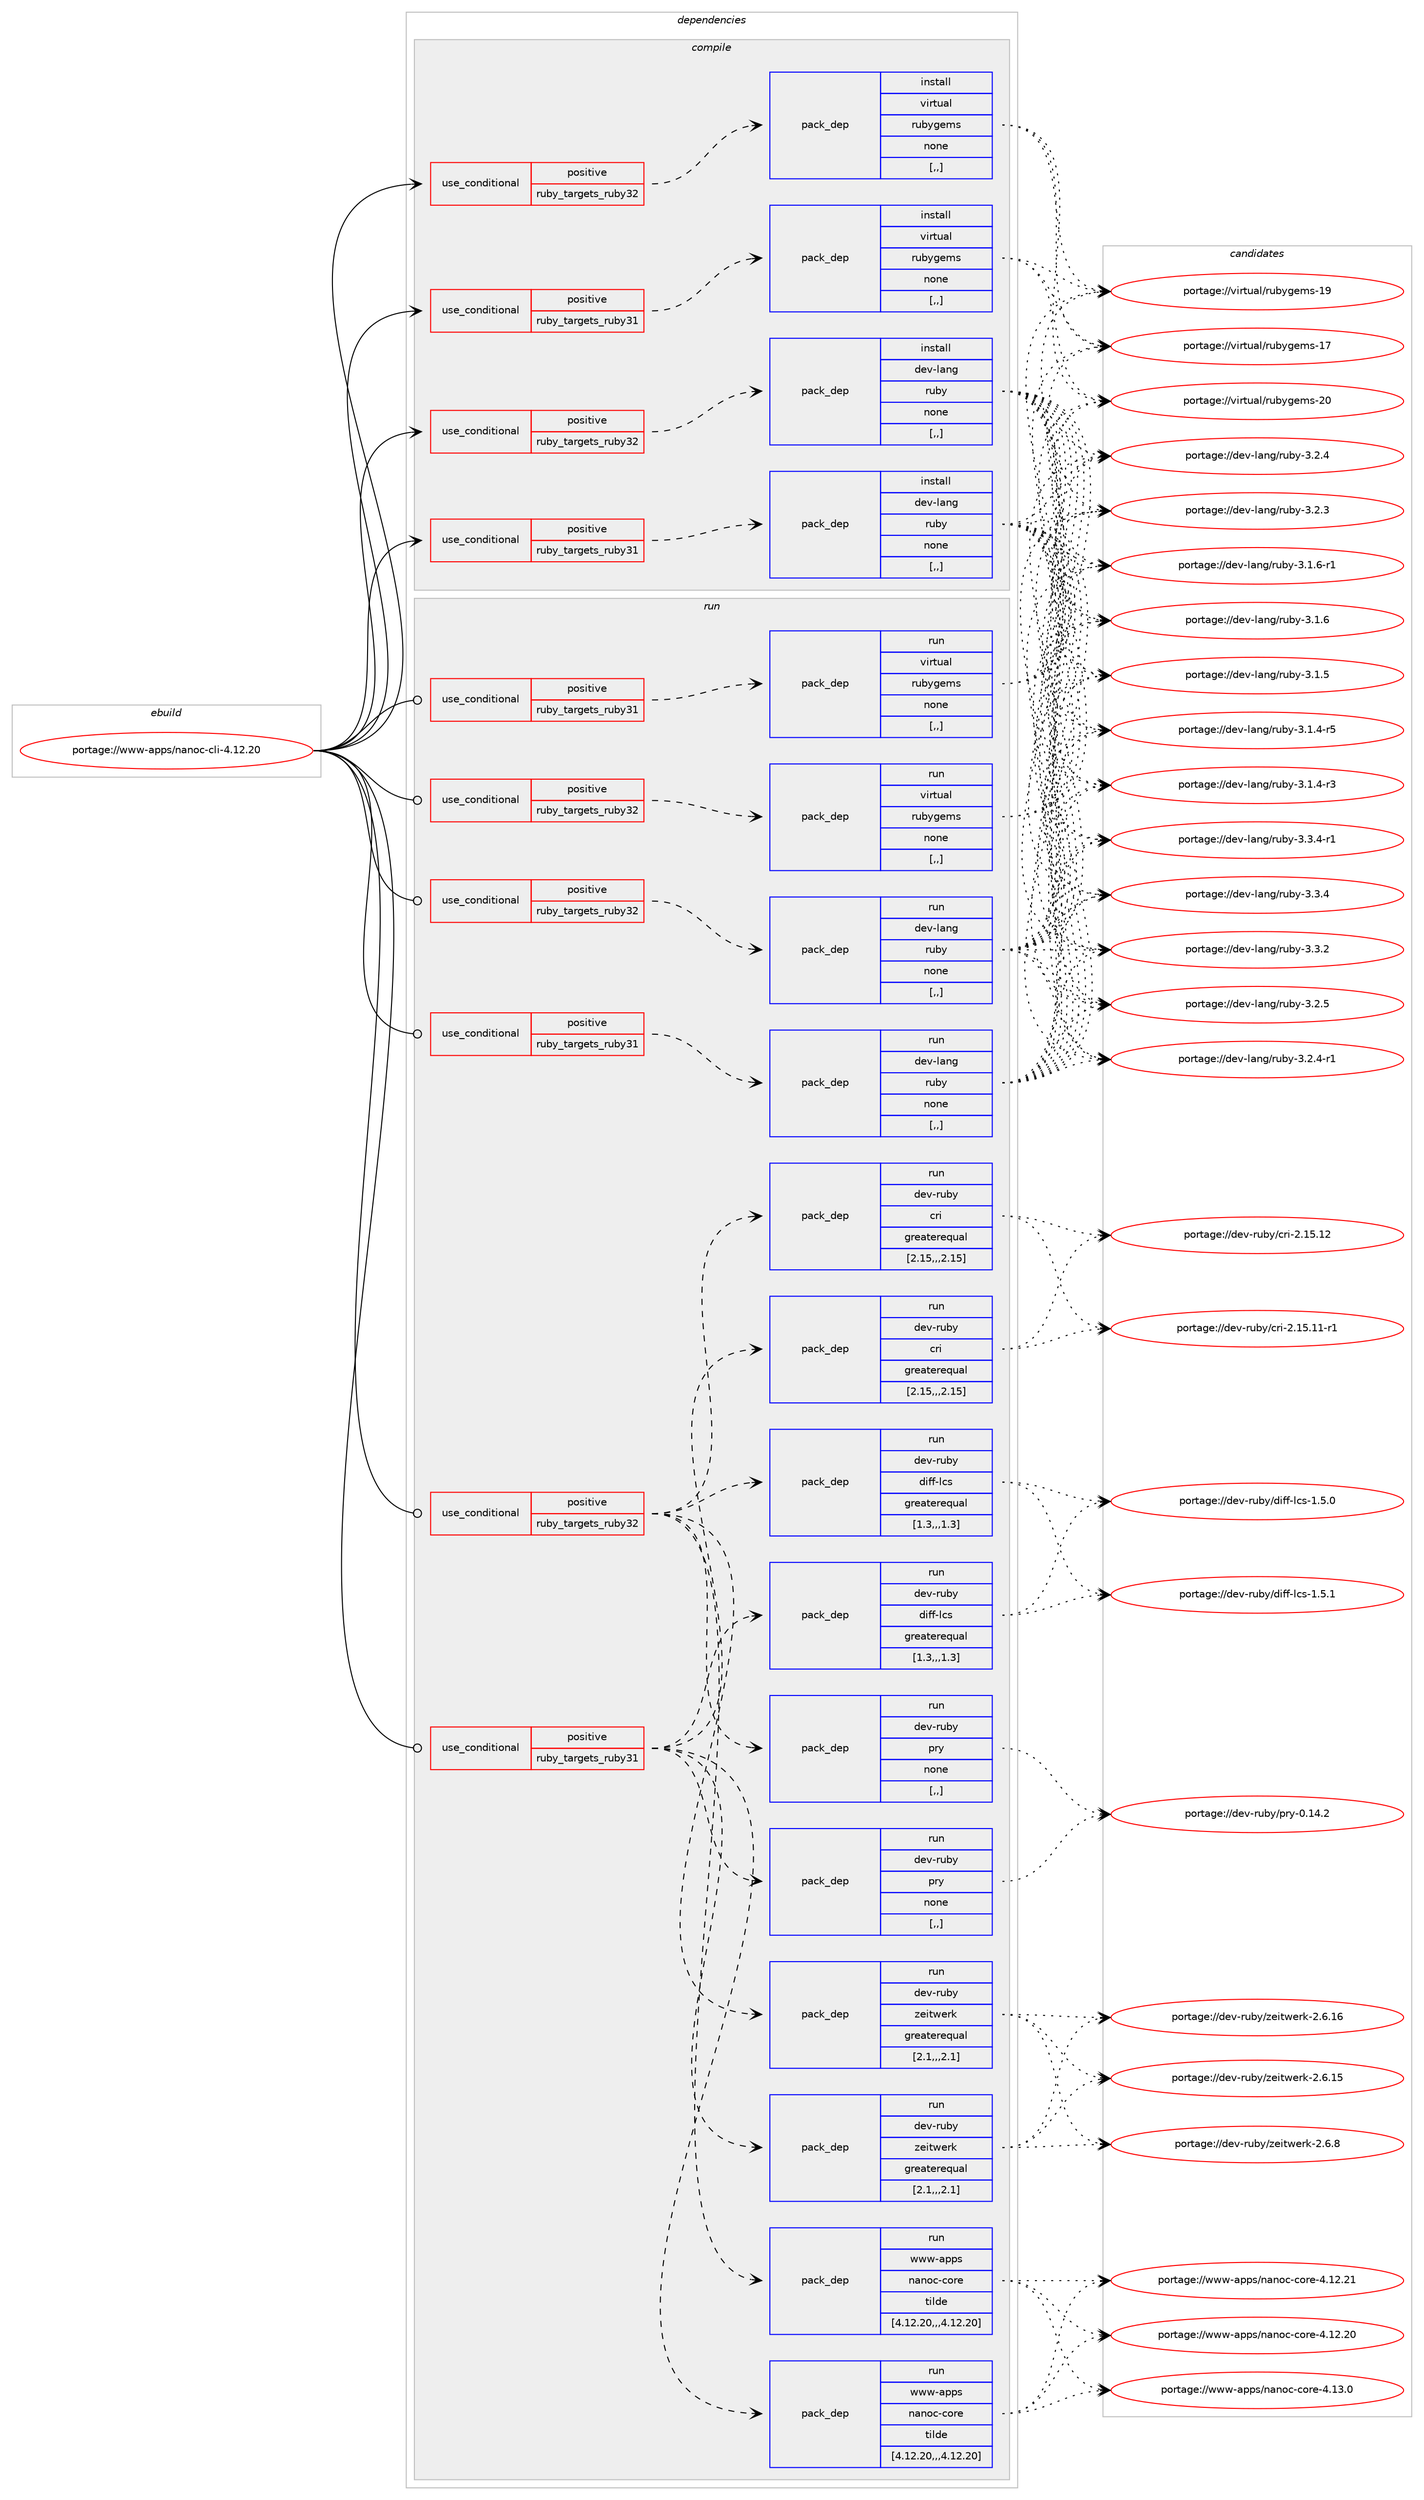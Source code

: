 digraph prolog {

# *************
# Graph options
# *************

newrank=true;
concentrate=true;
compound=true;
graph [rankdir=LR,fontname=Helvetica,fontsize=10,ranksep=1.5];#, ranksep=2.5, nodesep=0.2];
edge  [arrowhead=vee];
node  [fontname=Helvetica,fontsize=10];

# **********
# The ebuild
# **********

subgraph cluster_leftcol {
color=gray;
label=<<i>ebuild</i>>;
id [label="portage://www-apps/nanoc-cli-4.12.20", color=red, width=4, href="../www-apps/nanoc-cli-4.12.20.svg"];
}

# ****************
# The dependencies
# ****************

subgraph cluster_midcol {
color=gray;
label=<<i>dependencies</i>>;
subgraph cluster_compile {
fillcolor="#eeeeee";
style=filled;
label=<<i>compile</i>>;
subgraph cond119173 {
dependency447512 [label=<<TABLE BORDER="0" CELLBORDER="1" CELLSPACING="0" CELLPADDING="4"><TR><TD ROWSPAN="3" CELLPADDING="10">use_conditional</TD></TR><TR><TD>positive</TD></TR><TR><TD>ruby_targets_ruby31</TD></TR></TABLE>>, shape=none, color=red];
subgraph pack325041 {
dependency447513 [label=<<TABLE BORDER="0" CELLBORDER="1" CELLSPACING="0" CELLPADDING="4" WIDTH="220"><TR><TD ROWSPAN="6" CELLPADDING="30">pack_dep</TD></TR><TR><TD WIDTH="110">install</TD></TR><TR><TD>dev-lang</TD></TR><TR><TD>ruby</TD></TR><TR><TD>none</TD></TR><TR><TD>[,,]</TD></TR></TABLE>>, shape=none, color=blue];
}
dependency447512:e -> dependency447513:w [weight=20,style="dashed",arrowhead="vee"];
}
id:e -> dependency447512:w [weight=20,style="solid",arrowhead="vee"];
subgraph cond119174 {
dependency447514 [label=<<TABLE BORDER="0" CELLBORDER="1" CELLSPACING="0" CELLPADDING="4"><TR><TD ROWSPAN="3" CELLPADDING="10">use_conditional</TD></TR><TR><TD>positive</TD></TR><TR><TD>ruby_targets_ruby31</TD></TR></TABLE>>, shape=none, color=red];
subgraph pack325042 {
dependency447515 [label=<<TABLE BORDER="0" CELLBORDER="1" CELLSPACING="0" CELLPADDING="4" WIDTH="220"><TR><TD ROWSPAN="6" CELLPADDING="30">pack_dep</TD></TR><TR><TD WIDTH="110">install</TD></TR><TR><TD>virtual</TD></TR><TR><TD>rubygems</TD></TR><TR><TD>none</TD></TR><TR><TD>[,,]</TD></TR></TABLE>>, shape=none, color=blue];
}
dependency447514:e -> dependency447515:w [weight=20,style="dashed",arrowhead="vee"];
}
id:e -> dependency447514:w [weight=20,style="solid",arrowhead="vee"];
subgraph cond119175 {
dependency447516 [label=<<TABLE BORDER="0" CELLBORDER="1" CELLSPACING="0" CELLPADDING="4"><TR><TD ROWSPAN="3" CELLPADDING="10">use_conditional</TD></TR><TR><TD>positive</TD></TR><TR><TD>ruby_targets_ruby32</TD></TR></TABLE>>, shape=none, color=red];
subgraph pack325043 {
dependency447517 [label=<<TABLE BORDER="0" CELLBORDER="1" CELLSPACING="0" CELLPADDING="4" WIDTH="220"><TR><TD ROWSPAN="6" CELLPADDING="30">pack_dep</TD></TR><TR><TD WIDTH="110">install</TD></TR><TR><TD>dev-lang</TD></TR><TR><TD>ruby</TD></TR><TR><TD>none</TD></TR><TR><TD>[,,]</TD></TR></TABLE>>, shape=none, color=blue];
}
dependency447516:e -> dependency447517:w [weight=20,style="dashed",arrowhead="vee"];
}
id:e -> dependency447516:w [weight=20,style="solid",arrowhead="vee"];
subgraph cond119176 {
dependency447518 [label=<<TABLE BORDER="0" CELLBORDER="1" CELLSPACING="0" CELLPADDING="4"><TR><TD ROWSPAN="3" CELLPADDING="10">use_conditional</TD></TR><TR><TD>positive</TD></TR><TR><TD>ruby_targets_ruby32</TD></TR></TABLE>>, shape=none, color=red];
subgraph pack325044 {
dependency447519 [label=<<TABLE BORDER="0" CELLBORDER="1" CELLSPACING="0" CELLPADDING="4" WIDTH="220"><TR><TD ROWSPAN="6" CELLPADDING="30">pack_dep</TD></TR><TR><TD WIDTH="110">install</TD></TR><TR><TD>virtual</TD></TR><TR><TD>rubygems</TD></TR><TR><TD>none</TD></TR><TR><TD>[,,]</TD></TR></TABLE>>, shape=none, color=blue];
}
dependency447518:e -> dependency447519:w [weight=20,style="dashed",arrowhead="vee"];
}
id:e -> dependency447518:w [weight=20,style="solid",arrowhead="vee"];
}
subgraph cluster_compileandrun {
fillcolor="#eeeeee";
style=filled;
label=<<i>compile and run</i>>;
}
subgraph cluster_run {
fillcolor="#eeeeee";
style=filled;
label=<<i>run</i>>;
subgraph cond119177 {
dependency447520 [label=<<TABLE BORDER="0" CELLBORDER="1" CELLSPACING="0" CELLPADDING="4"><TR><TD ROWSPAN="3" CELLPADDING="10">use_conditional</TD></TR><TR><TD>positive</TD></TR><TR><TD>ruby_targets_ruby31</TD></TR></TABLE>>, shape=none, color=red];
subgraph pack325045 {
dependency447521 [label=<<TABLE BORDER="0" CELLBORDER="1" CELLSPACING="0" CELLPADDING="4" WIDTH="220"><TR><TD ROWSPAN="6" CELLPADDING="30">pack_dep</TD></TR><TR><TD WIDTH="110">run</TD></TR><TR><TD>dev-lang</TD></TR><TR><TD>ruby</TD></TR><TR><TD>none</TD></TR><TR><TD>[,,]</TD></TR></TABLE>>, shape=none, color=blue];
}
dependency447520:e -> dependency447521:w [weight=20,style="dashed",arrowhead="vee"];
}
id:e -> dependency447520:w [weight=20,style="solid",arrowhead="odot"];
subgraph cond119178 {
dependency447522 [label=<<TABLE BORDER="0" CELLBORDER="1" CELLSPACING="0" CELLPADDING="4"><TR><TD ROWSPAN="3" CELLPADDING="10">use_conditional</TD></TR><TR><TD>positive</TD></TR><TR><TD>ruby_targets_ruby31</TD></TR></TABLE>>, shape=none, color=red];
subgraph pack325046 {
dependency447523 [label=<<TABLE BORDER="0" CELLBORDER="1" CELLSPACING="0" CELLPADDING="4" WIDTH="220"><TR><TD ROWSPAN="6" CELLPADDING="30">pack_dep</TD></TR><TR><TD WIDTH="110">run</TD></TR><TR><TD>dev-ruby</TD></TR><TR><TD>cri</TD></TR><TR><TD>greaterequal</TD></TR><TR><TD>[2.15,,,2.15]</TD></TR></TABLE>>, shape=none, color=blue];
}
dependency447522:e -> dependency447523:w [weight=20,style="dashed",arrowhead="vee"];
subgraph pack325047 {
dependency447524 [label=<<TABLE BORDER="0" CELLBORDER="1" CELLSPACING="0" CELLPADDING="4" WIDTH="220"><TR><TD ROWSPAN="6" CELLPADDING="30">pack_dep</TD></TR><TR><TD WIDTH="110">run</TD></TR><TR><TD>dev-ruby</TD></TR><TR><TD>diff-lcs</TD></TR><TR><TD>greaterequal</TD></TR><TR><TD>[1.3,,,1.3]</TD></TR></TABLE>>, shape=none, color=blue];
}
dependency447522:e -> dependency447524:w [weight=20,style="dashed",arrowhead="vee"];
subgraph pack325048 {
dependency447525 [label=<<TABLE BORDER="0" CELLBORDER="1" CELLSPACING="0" CELLPADDING="4" WIDTH="220"><TR><TD ROWSPAN="6" CELLPADDING="30">pack_dep</TD></TR><TR><TD WIDTH="110">run</TD></TR><TR><TD>www-apps</TD></TR><TR><TD>nanoc-core</TD></TR><TR><TD>tilde</TD></TR><TR><TD>[4.12.20,,,4.12.20]</TD></TR></TABLE>>, shape=none, color=blue];
}
dependency447522:e -> dependency447525:w [weight=20,style="dashed",arrowhead="vee"];
subgraph pack325049 {
dependency447526 [label=<<TABLE BORDER="0" CELLBORDER="1" CELLSPACING="0" CELLPADDING="4" WIDTH="220"><TR><TD ROWSPAN="6" CELLPADDING="30">pack_dep</TD></TR><TR><TD WIDTH="110">run</TD></TR><TR><TD>dev-ruby</TD></TR><TR><TD>pry</TD></TR><TR><TD>none</TD></TR><TR><TD>[,,]</TD></TR></TABLE>>, shape=none, color=blue];
}
dependency447522:e -> dependency447526:w [weight=20,style="dashed",arrowhead="vee"];
subgraph pack325050 {
dependency447527 [label=<<TABLE BORDER="0" CELLBORDER="1" CELLSPACING="0" CELLPADDING="4" WIDTH="220"><TR><TD ROWSPAN="6" CELLPADDING="30">pack_dep</TD></TR><TR><TD WIDTH="110">run</TD></TR><TR><TD>dev-ruby</TD></TR><TR><TD>zeitwerk</TD></TR><TR><TD>greaterequal</TD></TR><TR><TD>[2.1,,,2.1]</TD></TR></TABLE>>, shape=none, color=blue];
}
dependency447522:e -> dependency447527:w [weight=20,style="dashed",arrowhead="vee"];
}
id:e -> dependency447522:w [weight=20,style="solid",arrowhead="odot"];
subgraph cond119179 {
dependency447528 [label=<<TABLE BORDER="0" CELLBORDER="1" CELLSPACING="0" CELLPADDING="4"><TR><TD ROWSPAN="3" CELLPADDING="10">use_conditional</TD></TR><TR><TD>positive</TD></TR><TR><TD>ruby_targets_ruby31</TD></TR></TABLE>>, shape=none, color=red];
subgraph pack325051 {
dependency447529 [label=<<TABLE BORDER="0" CELLBORDER="1" CELLSPACING="0" CELLPADDING="4" WIDTH="220"><TR><TD ROWSPAN="6" CELLPADDING="30">pack_dep</TD></TR><TR><TD WIDTH="110">run</TD></TR><TR><TD>virtual</TD></TR><TR><TD>rubygems</TD></TR><TR><TD>none</TD></TR><TR><TD>[,,]</TD></TR></TABLE>>, shape=none, color=blue];
}
dependency447528:e -> dependency447529:w [weight=20,style="dashed",arrowhead="vee"];
}
id:e -> dependency447528:w [weight=20,style="solid",arrowhead="odot"];
subgraph cond119180 {
dependency447530 [label=<<TABLE BORDER="0" CELLBORDER="1" CELLSPACING="0" CELLPADDING="4"><TR><TD ROWSPAN="3" CELLPADDING="10">use_conditional</TD></TR><TR><TD>positive</TD></TR><TR><TD>ruby_targets_ruby32</TD></TR></TABLE>>, shape=none, color=red];
subgraph pack325052 {
dependency447531 [label=<<TABLE BORDER="0" CELLBORDER="1" CELLSPACING="0" CELLPADDING="4" WIDTH="220"><TR><TD ROWSPAN="6" CELLPADDING="30">pack_dep</TD></TR><TR><TD WIDTH="110">run</TD></TR><TR><TD>dev-lang</TD></TR><TR><TD>ruby</TD></TR><TR><TD>none</TD></TR><TR><TD>[,,]</TD></TR></TABLE>>, shape=none, color=blue];
}
dependency447530:e -> dependency447531:w [weight=20,style="dashed",arrowhead="vee"];
}
id:e -> dependency447530:w [weight=20,style="solid",arrowhead="odot"];
subgraph cond119181 {
dependency447532 [label=<<TABLE BORDER="0" CELLBORDER="1" CELLSPACING="0" CELLPADDING="4"><TR><TD ROWSPAN="3" CELLPADDING="10">use_conditional</TD></TR><TR><TD>positive</TD></TR><TR><TD>ruby_targets_ruby32</TD></TR></TABLE>>, shape=none, color=red];
subgraph pack325053 {
dependency447533 [label=<<TABLE BORDER="0" CELLBORDER="1" CELLSPACING="0" CELLPADDING="4" WIDTH="220"><TR><TD ROWSPAN="6" CELLPADDING="30">pack_dep</TD></TR><TR><TD WIDTH="110">run</TD></TR><TR><TD>dev-ruby</TD></TR><TR><TD>cri</TD></TR><TR><TD>greaterequal</TD></TR><TR><TD>[2.15,,,2.15]</TD></TR></TABLE>>, shape=none, color=blue];
}
dependency447532:e -> dependency447533:w [weight=20,style="dashed",arrowhead="vee"];
subgraph pack325054 {
dependency447534 [label=<<TABLE BORDER="0" CELLBORDER="1" CELLSPACING="0" CELLPADDING="4" WIDTH="220"><TR><TD ROWSPAN="6" CELLPADDING="30">pack_dep</TD></TR><TR><TD WIDTH="110">run</TD></TR><TR><TD>dev-ruby</TD></TR><TR><TD>diff-lcs</TD></TR><TR><TD>greaterequal</TD></TR><TR><TD>[1.3,,,1.3]</TD></TR></TABLE>>, shape=none, color=blue];
}
dependency447532:e -> dependency447534:w [weight=20,style="dashed",arrowhead="vee"];
subgraph pack325055 {
dependency447535 [label=<<TABLE BORDER="0" CELLBORDER="1" CELLSPACING="0" CELLPADDING="4" WIDTH="220"><TR><TD ROWSPAN="6" CELLPADDING="30">pack_dep</TD></TR><TR><TD WIDTH="110">run</TD></TR><TR><TD>www-apps</TD></TR><TR><TD>nanoc-core</TD></TR><TR><TD>tilde</TD></TR><TR><TD>[4.12.20,,,4.12.20]</TD></TR></TABLE>>, shape=none, color=blue];
}
dependency447532:e -> dependency447535:w [weight=20,style="dashed",arrowhead="vee"];
subgraph pack325056 {
dependency447536 [label=<<TABLE BORDER="0" CELLBORDER="1" CELLSPACING="0" CELLPADDING="4" WIDTH="220"><TR><TD ROWSPAN="6" CELLPADDING="30">pack_dep</TD></TR><TR><TD WIDTH="110">run</TD></TR><TR><TD>dev-ruby</TD></TR><TR><TD>pry</TD></TR><TR><TD>none</TD></TR><TR><TD>[,,]</TD></TR></TABLE>>, shape=none, color=blue];
}
dependency447532:e -> dependency447536:w [weight=20,style="dashed",arrowhead="vee"];
subgraph pack325057 {
dependency447537 [label=<<TABLE BORDER="0" CELLBORDER="1" CELLSPACING="0" CELLPADDING="4" WIDTH="220"><TR><TD ROWSPAN="6" CELLPADDING="30">pack_dep</TD></TR><TR><TD WIDTH="110">run</TD></TR><TR><TD>dev-ruby</TD></TR><TR><TD>zeitwerk</TD></TR><TR><TD>greaterequal</TD></TR><TR><TD>[2.1,,,2.1]</TD></TR></TABLE>>, shape=none, color=blue];
}
dependency447532:e -> dependency447537:w [weight=20,style="dashed",arrowhead="vee"];
}
id:e -> dependency447532:w [weight=20,style="solid",arrowhead="odot"];
subgraph cond119182 {
dependency447538 [label=<<TABLE BORDER="0" CELLBORDER="1" CELLSPACING="0" CELLPADDING="4"><TR><TD ROWSPAN="3" CELLPADDING="10">use_conditional</TD></TR><TR><TD>positive</TD></TR><TR><TD>ruby_targets_ruby32</TD></TR></TABLE>>, shape=none, color=red];
subgraph pack325058 {
dependency447539 [label=<<TABLE BORDER="0" CELLBORDER="1" CELLSPACING="0" CELLPADDING="4" WIDTH="220"><TR><TD ROWSPAN="6" CELLPADDING="30">pack_dep</TD></TR><TR><TD WIDTH="110">run</TD></TR><TR><TD>virtual</TD></TR><TR><TD>rubygems</TD></TR><TR><TD>none</TD></TR><TR><TD>[,,]</TD></TR></TABLE>>, shape=none, color=blue];
}
dependency447538:e -> dependency447539:w [weight=20,style="dashed",arrowhead="vee"];
}
id:e -> dependency447538:w [weight=20,style="solid",arrowhead="odot"];
}
}

# **************
# The candidates
# **************

subgraph cluster_choices {
rank=same;
color=gray;
label=<<i>candidates</i>>;

subgraph choice325041 {
color=black;
nodesep=1;
choice100101118451089711010347114117981214551465146524511449 [label="portage://dev-lang/ruby-3.3.4-r1", color=red, width=4,href="../dev-lang/ruby-3.3.4-r1.svg"];
choice10010111845108971101034711411798121455146514652 [label="portage://dev-lang/ruby-3.3.4", color=red, width=4,href="../dev-lang/ruby-3.3.4.svg"];
choice10010111845108971101034711411798121455146514650 [label="portage://dev-lang/ruby-3.3.2", color=red, width=4,href="../dev-lang/ruby-3.3.2.svg"];
choice10010111845108971101034711411798121455146504653 [label="portage://dev-lang/ruby-3.2.5", color=red, width=4,href="../dev-lang/ruby-3.2.5.svg"];
choice100101118451089711010347114117981214551465046524511449 [label="portage://dev-lang/ruby-3.2.4-r1", color=red, width=4,href="../dev-lang/ruby-3.2.4-r1.svg"];
choice10010111845108971101034711411798121455146504652 [label="portage://dev-lang/ruby-3.2.4", color=red, width=4,href="../dev-lang/ruby-3.2.4.svg"];
choice10010111845108971101034711411798121455146504651 [label="portage://dev-lang/ruby-3.2.3", color=red, width=4,href="../dev-lang/ruby-3.2.3.svg"];
choice100101118451089711010347114117981214551464946544511449 [label="portage://dev-lang/ruby-3.1.6-r1", color=red, width=4,href="../dev-lang/ruby-3.1.6-r1.svg"];
choice10010111845108971101034711411798121455146494654 [label="portage://dev-lang/ruby-3.1.6", color=red, width=4,href="../dev-lang/ruby-3.1.6.svg"];
choice10010111845108971101034711411798121455146494653 [label="portage://dev-lang/ruby-3.1.5", color=red, width=4,href="../dev-lang/ruby-3.1.5.svg"];
choice100101118451089711010347114117981214551464946524511453 [label="portage://dev-lang/ruby-3.1.4-r5", color=red, width=4,href="../dev-lang/ruby-3.1.4-r5.svg"];
choice100101118451089711010347114117981214551464946524511451 [label="portage://dev-lang/ruby-3.1.4-r3", color=red, width=4,href="../dev-lang/ruby-3.1.4-r3.svg"];
dependency447513:e -> choice100101118451089711010347114117981214551465146524511449:w [style=dotted,weight="100"];
dependency447513:e -> choice10010111845108971101034711411798121455146514652:w [style=dotted,weight="100"];
dependency447513:e -> choice10010111845108971101034711411798121455146514650:w [style=dotted,weight="100"];
dependency447513:e -> choice10010111845108971101034711411798121455146504653:w [style=dotted,weight="100"];
dependency447513:e -> choice100101118451089711010347114117981214551465046524511449:w [style=dotted,weight="100"];
dependency447513:e -> choice10010111845108971101034711411798121455146504652:w [style=dotted,weight="100"];
dependency447513:e -> choice10010111845108971101034711411798121455146504651:w [style=dotted,weight="100"];
dependency447513:e -> choice100101118451089711010347114117981214551464946544511449:w [style=dotted,weight="100"];
dependency447513:e -> choice10010111845108971101034711411798121455146494654:w [style=dotted,weight="100"];
dependency447513:e -> choice10010111845108971101034711411798121455146494653:w [style=dotted,weight="100"];
dependency447513:e -> choice100101118451089711010347114117981214551464946524511453:w [style=dotted,weight="100"];
dependency447513:e -> choice100101118451089711010347114117981214551464946524511451:w [style=dotted,weight="100"];
}
subgraph choice325042 {
color=black;
nodesep=1;
choice118105114116117971084711411798121103101109115455048 [label="portage://virtual/rubygems-20", color=red, width=4,href="../virtual/rubygems-20.svg"];
choice118105114116117971084711411798121103101109115454957 [label="portage://virtual/rubygems-19", color=red, width=4,href="../virtual/rubygems-19.svg"];
choice118105114116117971084711411798121103101109115454955 [label="portage://virtual/rubygems-17", color=red, width=4,href="../virtual/rubygems-17.svg"];
dependency447515:e -> choice118105114116117971084711411798121103101109115455048:w [style=dotted,weight="100"];
dependency447515:e -> choice118105114116117971084711411798121103101109115454957:w [style=dotted,weight="100"];
dependency447515:e -> choice118105114116117971084711411798121103101109115454955:w [style=dotted,weight="100"];
}
subgraph choice325043 {
color=black;
nodesep=1;
choice100101118451089711010347114117981214551465146524511449 [label="portage://dev-lang/ruby-3.3.4-r1", color=red, width=4,href="../dev-lang/ruby-3.3.4-r1.svg"];
choice10010111845108971101034711411798121455146514652 [label="portage://dev-lang/ruby-3.3.4", color=red, width=4,href="../dev-lang/ruby-3.3.4.svg"];
choice10010111845108971101034711411798121455146514650 [label="portage://dev-lang/ruby-3.3.2", color=red, width=4,href="../dev-lang/ruby-3.3.2.svg"];
choice10010111845108971101034711411798121455146504653 [label="portage://dev-lang/ruby-3.2.5", color=red, width=4,href="../dev-lang/ruby-3.2.5.svg"];
choice100101118451089711010347114117981214551465046524511449 [label="portage://dev-lang/ruby-3.2.4-r1", color=red, width=4,href="../dev-lang/ruby-3.2.4-r1.svg"];
choice10010111845108971101034711411798121455146504652 [label="portage://dev-lang/ruby-3.2.4", color=red, width=4,href="../dev-lang/ruby-3.2.4.svg"];
choice10010111845108971101034711411798121455146504651 [label="portage://dev-lang/ruby-3.2.3", color=red, width=4,href="../dev-lang/ruby-3.2.3.svg"];
choice100101118451089711010347114117981214551464946544511449 [label="portage://dev-lang/ruby-3.1.6-r1", color=red, width=4,href="../dev-lang/ruby-3.1.6-r1.svg"];
choice10010111845108971101034711411798121455146494654 [label="portage://dev-lang/ruby-3.1.6", color=red, width=4,href="../dev-lang/ruby-3.1.6.svg"];
choice10010111845108971101034711411798121455146494653 [label="portage://dev-lang/ruby-3.1.5", color=red, width=4,href="../dev-lang/ruby-3.1.5.svg"];
choice100101118451089711010347114117981214551464946524511453 [label="portage://dev-lang/ruby-3.1.4-r5", color=red, width=4,href="../dev-lang/ruby-3.1.4-r5.svg"];
choice100101118451089711010347114117981214551464946524511451 [label="portage://dev-lang/ruby-3.1.4-r3", color=red, width=4,href="../dev-lang/ruby-3.1.4-r3.svg"];
dependency447517:e -> choice100101118451089711010347114117981214551465146524511449:w [style=dotted,weight="100"];
dependency447517:e -> choice10010111845108971101034711411798121455146514652:w [style=dotted,weight="100"];
dependency447517:e -> choice10010111845108971101034711411798121455146514650:w [style=dotted,weight="100"];
dependency447517:e -> choice10010111845108971101034711411798121455146504653:w [style=dotted,weight="100"];
dependency447517:e -> choice100101118451089711010347114117981214551465046524511449:w [style=dotted,weight="100"];
dependency447517:e -> choice10010111845108971101034711411798121455146504652:w [style=dotted,weight="100"];
dependency447517:e -> choice10010111845108971101034711411798121455146504651:w [style=dotted,weight="100"];
dependency447517:e -> choice100101118451089711010347114117981214551464946544511449:w [style=dotted,weight="100"];
dependency447517:e -> choice10010111845108971101034711411798121455146494654:w [style=dotted,weight="100"];
dependency447517:e -> choice10010111845108971101034711411798121455146494653:w [style=dotted,weight="100"];
dependency447517:e -> choice100101118451089711010347114117981214551464946524511453:w [style=dotted,weight="100"];
dependency447517:e -> choice100101118451089711010347114117981214551464946524511451:w [style=dotted,weight="100"];
}
subgraph choice325044 {
color=black;
nodesep=1;
choice118105114116117971084711411798121103101109115455048 [label="portage://virtual/rubygems-20", color=red, width=4,href="../virtual/rubygems-20.svg"];
choice118105114116117971084711411798121103101109115454957 [label="portage://virtual/rubygems-19", color=red, width=4,href="../virtual/rubygems-19.svg"];
choice118105114116117971084711411798121103101109115454955 [label="portage://virtual/rubygems-17", color=red, width=4,href="../virtual/rubygems-17.svg"];
dependency447519:e -> choice118105114116117971084711411798121103101109115455048:w [style=dotted,weight="100"];
dependency447519:e -> choice118105114116117971084711411798121103101109115454957:w [style=dotted,weight="100"];
dependency447519:e -> choice118105114116117971084711411798121103101109115454955:w [style=dotted,weight="100"];
}
subgraph choice325045 {
color=black;
nodesep=1;
choice100101118451089711010347114117981214551465146524511449 [label="portage://dev-lang/ruby-3.3.4-r1", color=red, width=4,href="../dev-lang/ruby-3.3.4-r1.svg"];
choice10010111845108971101034711411798121455146514652 [label="portage://dev-lang/ruby-3.3.4", color=red, width=4,href="../dev-lang/ruby-3.3.4.svg"];
choice10010111845108971101034711411798121455146514650 [label="portage://dev-lang/ruby-3.3.2", color=red, width=4,href="../dev-lang/ruby-3.3.2.svg"];
choice10010111845108971101034711411798121455146504653 [label="portage://dev-lang/ruby-3.2.5", color=red, width=4,href="../dev-lang/ruby-3.2.5.svg"];
choice100101118451089711010347114117981214551465046524511449 [label="portage://dev-lang/ruby-3.2.4-r1", color=red, width=4,href="../dev-lang/ruby-3.2.4-r1.svg"];
choice10010111845108971101034711411798121455146504652 [label="portage://dev-lang/ruby-3.2.4", color=red, width=4,href="../dev-lang/ruby-3.2.4.svg"];
choice10010111845108971101034711411798121455146504651 [label="portage://dev-lang/ruby-3.2.3", color=red, width=4,href="../dev-lang/ruby-3.2.3.svg"];
choice100101118451089711010347114117981214551464946544511449 [label="portage://dev-lang/ruby-3.1.6-r1", color=red, width=4,href="../dev-lang/ruby-3.1.6-r1.svg"];
choice10010111845108971101034711411798121455146494654 [label="portage://dev-lang/ruby-3.1.6", color=red, width=4,href="../dev-lang/ruby-3.1.6.svg"];
choice10010111845108971101034711411798121455146494653 [label="portage://dev-lang/ruby-3.1.5", color=red, width=4,href="../dev-lang/ruby-3.1.5.svg"];
choice100101118451089711010347114117981214551464946524511453 [label="portage://dev-lang/ruby-3.1.4-r5", color=red, width=4,href="../dev-lang/ruby-3.1.4-r5.svg"];
choice100101118451089711010347114117981214551464946524511451 [label="portage://dev-lang/ruby-3.1.4-r3", color=red, width=4,href="../dev-lang/ruby-3.1.4-r3.svg"];
dependency447521:e -> choice100101118451089711010347114117981214551465146524511449:w [style=dotted,weight="100"];
dependency447521:e -> choice10010111845108971101034711411798121455146514652:w [style=dotted,weight="100"];
dependency447521:e -> choice10010111845108971101034711411798121455146514650:w [style=dotted,weight="100"];
dependency447521:e -> choice10010111845108971101034711411798121455146504653:w [style=dotted,weight="100"];
dependency447521:e -> choice100101118451089711010347114117981214551465046524511449:w [style=dotted,weight="100"];
dependency447521:e -> choice10010111845108971101034711411798121455146504652:w [style=dotted,weight="100"];
dependency447521:e -> choice10010111845108971101034711411798121455146504651:w [style=dotted,weight="100"];
dependency447521:e -> choice100101118451089711010347114117981214551464946544511449:w [style=dotted,weight="100"];
dependency447521:e -> choice10010111845108971101034711411798121455146494654:w [style=dotted,weight="100"];
dependency447521:e -> choice10010111845108971101034711411798121455146494653:w [style=dotted,weight="100"];
dependency447521:e -> choice100101118451089711010347114117981214551464946524511453:w [style=dotted,weight="100"];
dependency447521:e -> choice100101118451089711010347114117981214551464946524511451:w [style=dotted,weight="100"];
}
subgraph choice325046 {
color=black;
nodesep=1;
choice100101118451141179812147991141054550464953464950 [label="portage://dev-ruby/cri-2.15.12", color=red, width=4,href="../dev-ruby/cri-2.15.12.svg"];
choice1001011184511411798121479911410545504649534649494511449 [label="portage://dev-ruby/cri-2.15.11-r1", color=red, width=4,href="../dev-ruby/cri-2.15.11-r1.svg"];
dependency447523:e -> choice100101118451141179812147991141054550464953464950:w [style=dotted,weight="100"];
dependency447523:e -> choice1001011184511411798121479911410545504649534649494511449:w [style=dotted,weight="100"];
}
subgraph choice325047 {
color=black;
nodesep=1;
choice1001011184511411798121471001051021024510899115454946534649 [label="portage://dev-ruby/diff-lcs-1.5.1", color=red, width=4,href="../dev-ruby/diff-lcs-1.5.1.svg"];
choice1001011184511411798121471001051021024510899115454946534648 [label="portage://dev-ruby/diff-lcs-1.5.0", color=red, width=4,href="../dev-ruby/diff-lcs-1.5.0.svg"];
dependency447524:e -> choice1001011184511411798121471001051021024510899115454946534649:w [style=dotted,weight="100"];
dependency447524:e -> choice1001011184511411798121471001051021024510899115454946534648:w [style=dotted,weight="100"];
}
subgraph choice325048 {
color=black;
nodesep=1;
choice1191191194597112112115471109711011199459911111410145524649514648 [label="portage://www-apps/nanoc-core-4.13.0", color=red, width=4,href="../www-apps/nanoc-core-4.13.0.svg"];
choice119119119459711211211547110971101119945991111141014552464950465049 [label="portage://www-apps/nanoc-core-4.12.21", color=red, width=4,href="../www-apps/nanoc-core-4.12.21.svg"];
choice119119119459711211211547110971101119945991111141014552464950465048 [label="portage://www-apps/nanoc-core-4.12.20", color=red, width=4,href="../www-apps/nanoc-core-4.12.20.svg"];
dependency447525:e -> choice1191191194597112112115471109711011199459911111410145524649514648:w [style=dotted,weight="100"];
dependency447525:e -> choice119119119459711211211547110971101119945991111141014552464950465049:w [style=dotted,weight="100"];
dependency447525:e -> choice119119119459711211211547110971101119945991111141014552464950465048:w [style=dotted,weight="100"];
}
subgraph choice325049 {
color=black;
nodesep=1;
choice10010111845114117981214711211412145484649524650 [label="portage://dev-ruby/pry-0.14.2", color=red, width=4,href="../dev-ruby/pry-0.14.2.svg"];
dependency447526:e -> choice10010111845114117981214711211412145484649524650:w [style=dotted,weight="100"];
}
subgraph choice325050 {
color=black;
nodesep=1;
choice10010111845114117981214712210110511611910111410745504654464954 [label="portage://dev-ruby/zeitwerk-2.6.16", color=red, width=4,href="../dev-ruby/zeitwerk-2.6.16.svg"];
choice10010111845114117981214712210110511611910111410745504654464953 [label="portage://dev-ruby/zeitwerk-2.6.15", color=red, width=4,href="../dev-ruby/zeitwerk-2.6.15.svg"];
choice100101118451141179812147122101105116119101114107455046544656 [label="portage://dev-ruby/zeitwerk-2.6.8", color=red, width=4,href="../dev-ruby/zeitwerk-2.6.8.svg"];
dependency447527:e -> choice10010111845114117981214712210110511611910111410745504654464954:w [style=dotted,weight="100"];
dependency447527:e -> choice10010111845114117981214712210110511611910111410745504654464953:w [style=dotted,weight="100"];
dependency447527:e -> choice100101118451141179812147122101105116119101114107455046544656:w [style=dotted,weight="100"];
}
subgraph choice325051 {
color=black;
nodesep=1;
choice118105114116117971084711411798121103101109115455048 [label="portage://virtual/rubygems-20", color=red, width=4,href="../virtual/rubygems-20.svg"];
choice118105114116117971084711411798121103101109115454957 [label="portage://virtual/rubygems-19", color=red, width=4,href="../virtual/rubygems-19.svg"];
choice118105114116117971084711411798121103101109115454955 [label="portage://virtual/rubygems-17", color=red, width=4,href="../virtual/rubygems-17.svg"];
dependency447529:e -> choice118105114116117971084711411798121103101109115455048:w [style=dotted,weight="100"];
dependency447529:e -> choice118105114116117971084711411798121103101109115454957:w [style=dotted,weight="100"];
dependency447529:e -> choice118105114116117971084711411798121103101109115454955:w [style=dotted,weight="100"];
}
subgraph choice325052 {
color=black;
nodesep=1;
choice100101118451089711010347114117981214551465146524511449 [label="portage://dev-lang/ruby-3.3.4-r1", color=red, width=4,href="../dev-lang/ruby-3.3.4-r1.svg"];
choice10010111845108971101034711411798121455146514652 [label="portage://dev-lang/ruby-3.3.4", color=red, width=4,href="../dev-lang/ruby-3.3.4.svg"];
choice10010111845108971101034711411798121455146514650 [label="portage://dev-lang/ruby-3.3.2", color=red, width=4,href="../dev-lang/ruby-3.3.2.svg"];
choice10010111845108971101034711411798121455146504653 [label="portage://dev-lang/ruby-3.2.5", color=red, width=4,href="../dev-lang/ruby-3.2.5.svg"];
choice100101118451089711010347114117981214551465046524511449 [label="portage://dev-lang/ruby-3.2.4-r1", color=red, width=4,href="../dev-lang/ruby-3.2.4-r1.svg"];
choice10010111845108971101034711411798121455146504652 [label="portage://dev-lang/ruby-3.2.4", color=red, width=4,href="../dev-lang/ruby-3.2.4.svg"];
choice10010111845108971101034711411798121455146504651 [label="portage://dev-lang/ruby-3.2.3", color=red, width=4,href="../dev-lang/ruby-3.2.3.svg"];
choice100101118451089711010347114117981214551464946544511449 [label="portage://dev-lang/ruby-3.1.6-r1", color=red, width=4,href="../dev-lang/ruby-3.1.6-r1.svg"];
choice10010111845108971101034711411798121455146494654 [label="portage://dev-lang/ruby-3.1.6", color=red, width=4,href="../dev-lang/ruby-3.1.6.svg"];
choice10010111845108971101034711411798121455146494653 [label="portage://dev-lang/ruby-3.1.5", color=red, width=4,href="../dev-lang/ruby-3.1.5.svg"];
choice100101118451089711010347114117981214551464946524511453 [label="portage://dev-lang/ruby-3.1.4-r5", color=red, width=4,href="../dev-lang/ruby-3.1.4-r5.svg"];
choice100101118451089711010347114117981214551464946524511451 [label="portage://dev-lang/ruby-3.1.4-r3", color=red, width=4,href="../dev-lang/ruby-3.1.4-r3.svg"];
dependency447531:e -> choice100101118451089711010347114117981214551465146524511449:w [style=dotted,weight="100"];
dependency447531:e -> choice10010111845108971101034711411798121455146514652:w [style=dotted,weight="100"];
dependency447531:e -> choice10010111845108971101034711411798121455146514650:w [style=dotted,weight="100"];
dependency447531:e -> choice10010111845108971101034711411798121455146504653:w [style=dotted,weight="100"];
dependency447531:e -> choice100101118451089711010347114117981214551465046524511449:w [style=dotted,weight="100"];
dependency447531:e -> choice10010111845108971101034711411798121455146504652:w [style=dotted,weight="100"];
dependency447531:e -> choice10010111845108971101034711411798121455146504651:w [style=dotted,weight="100"];
dependency447531:e -> choice100101118451089711010347114117981214551464946544511449:w [style=dotted,weight="100"];
dependency447531:e -> choice10010111845108971101034711411798121455146494654:w [style=dotted,weight="100"];
dependency447531:e -> choice10010111845108971101034711411798121455146494653:w [style=dotted,weight="100"];
dependency447531:e -> choice100101118451089711010347114117981214551464946524511453:w [style=dotted,weight="100"];
dependency447531:e -> choice100101118451089711010347114117981214551464946524511451:w [style=dotted,weight="100"];
}
subgraph choice325053 {
color=black;
nodesep=1;
choice100101118451141179812147991141054550464953464950 [label="portage://dev-ruby/cri-2.15.12", color=red, width=4,href="../dev-ruby/cri-2.15.12.svg"];
choice1001011184511411798121479911410545504649534649494511449 [label="portage://dev-ruby/cri-2.15.11-r1", color=red, width=4,href="../dev-ruby/cri-2.15.11-r1.svg"];
dependency447533:e -> choice100101118451141179812147991141054550464953464950:w [style=dotted,weight="100"];
dependency447533:e -> choice1001011184511411798121479911410545504649534649494511449:w [style=dotted,weight="100"];
}
subgraph choice325054 {
color=black;
nodesep=1;
choice1001011184511411798121471001051021024510899115454946534649 [label="portage://dev-ruby/diff-lcs-1.5.1", color=red, width=4,href="../dev-ruby/diff-lcs-1.5.1.svg"];
choice1001011184511411798121471001051021024510899115454946534648 [label="portage://dev-ruby/diff-lcs-1.5.0", color=red, width=4,href="../dev-ruby/diff-lcs-1.5.0.svg"];
dependency447534:e -> choice1001011184511411798121471001051021024510899115454946534649:w [style=dotted,weight="100"];
dependency447534:e -> choice1001011184511411798121471001051021024510899115454946534648:w [style=dotted,weight="100"];
}
subgraph choice325055 {
color=black;
nodesep=1;
choice1191191194597112112115471109711011199459911111410145524649514648 [label="portage://www-apps/nanoc-core-4.13.0", color=red, width=4,href="../www-apps/nanoc-core-4.13.0.svg"];
choice119119119459711211211547110971101119945991111141014552464950465049 [label="portage://www-apps/nanoc-core-4.12.21", color=red, width=4,href="../www-apps/nanoc-core-4.12.21.svg"];
choice119119119459711211211547110971101119945991111141014552464950465048 [label="portage://www-apps/nanoc-core-4.12.20", color=red, width=4,href="../www-apps/nanoc-core-4.12.20.svg"];
dependency447535:e -> choice1191191194597112112115471109711011199459911111410145524649514648:w [style=dotted,weight="100"];
dependency447535:e -> choice119119119459711211211547110971101119945991111141014552464950465049:w [style=dotted,weight="100"];
dependency447535:e -> choice119119119459711211211547110971101119945991111141014552464950465048:w [style=dotted,weight="100"];
}
subgraph choice325056 {
color=black;
nodesep=1;
choice10010111845114117981214711211412145484649524650 [label="portage://dev-ruby/pry-0.14.2", color=red, width=4,href="../dev-ruby/pry-0.14.2.svg"];
dependency447536:e -> choice10010111845114117981214711211412145484649524650:w [style=dotted,weight="100"];
}
subgraph choice325057 {
color=black;
nodesep=1;
choice10010111845114117981214712210110511611910111410745504654464954 [label="portage://dev-ruby/zeitwerk-2.6.16", color=red, width=4,href="../dev-ruby/zeitwerk-2.6.16.svg"];
choice10010111845114117981214712210110511611910111410745504654464953 [label="portage://dev-ruby/zeitwerk-2.6.15", color=red, width=4,href="../dev-ruby/zeitwerk-2.6.15.svg"];
choice100101118451141179812147122101105116119101114107455046544656 [label="portage://dev-ruby/zeitwerk-2.6.8", color=red, width=4,href="../dev-ruby/zeitwerk-2.6.8.svg"];
dependency447537:e -> choice10010111845114117981214712210110511611910111410745504654464954:w [style=dotted,weight="100"];
dependency447537:e -> choice10010111845114117981214712210110511611910111410745504654464953:w [style=dotted,weight="100"];
dependency447537:e -> choice100101118451141179812147122101105116119101114107455046544656:w [style=dotted,weight="100"];
}
subgraph choice325058 {
color=black;
nodesep=1;
choice118105114116117971084711411798121103101109115455048 [label="portage://virtual/rubygems-20", color=red, width=4,href="../virtual/rubygems-20.svg"];
choice118105114116117971084711411798121103101109115454957 [label="portage://virtual/rubygems-19", color=red, width=4,href="../virtual/rubygems-19.svg"];
choice118105114116117971084711411798121103101109115454955 [label="portage://virtual/rubygems-17", color=red, width=4,href="../virtual/rubygems-17.svg"];
dependency447539:e -> choice118105114116117971084711411798121103101109115455048:w [style=dotted,weight="100"];
dependency447539:e -> choice118105114116117971084711411798121103101109115454957:w [style=dotted,weight="100"];
dependency447539:e -> choice118105114116117971084711411798121103101109115454955:w [style=dotted,weight="100"];
}
}

}
